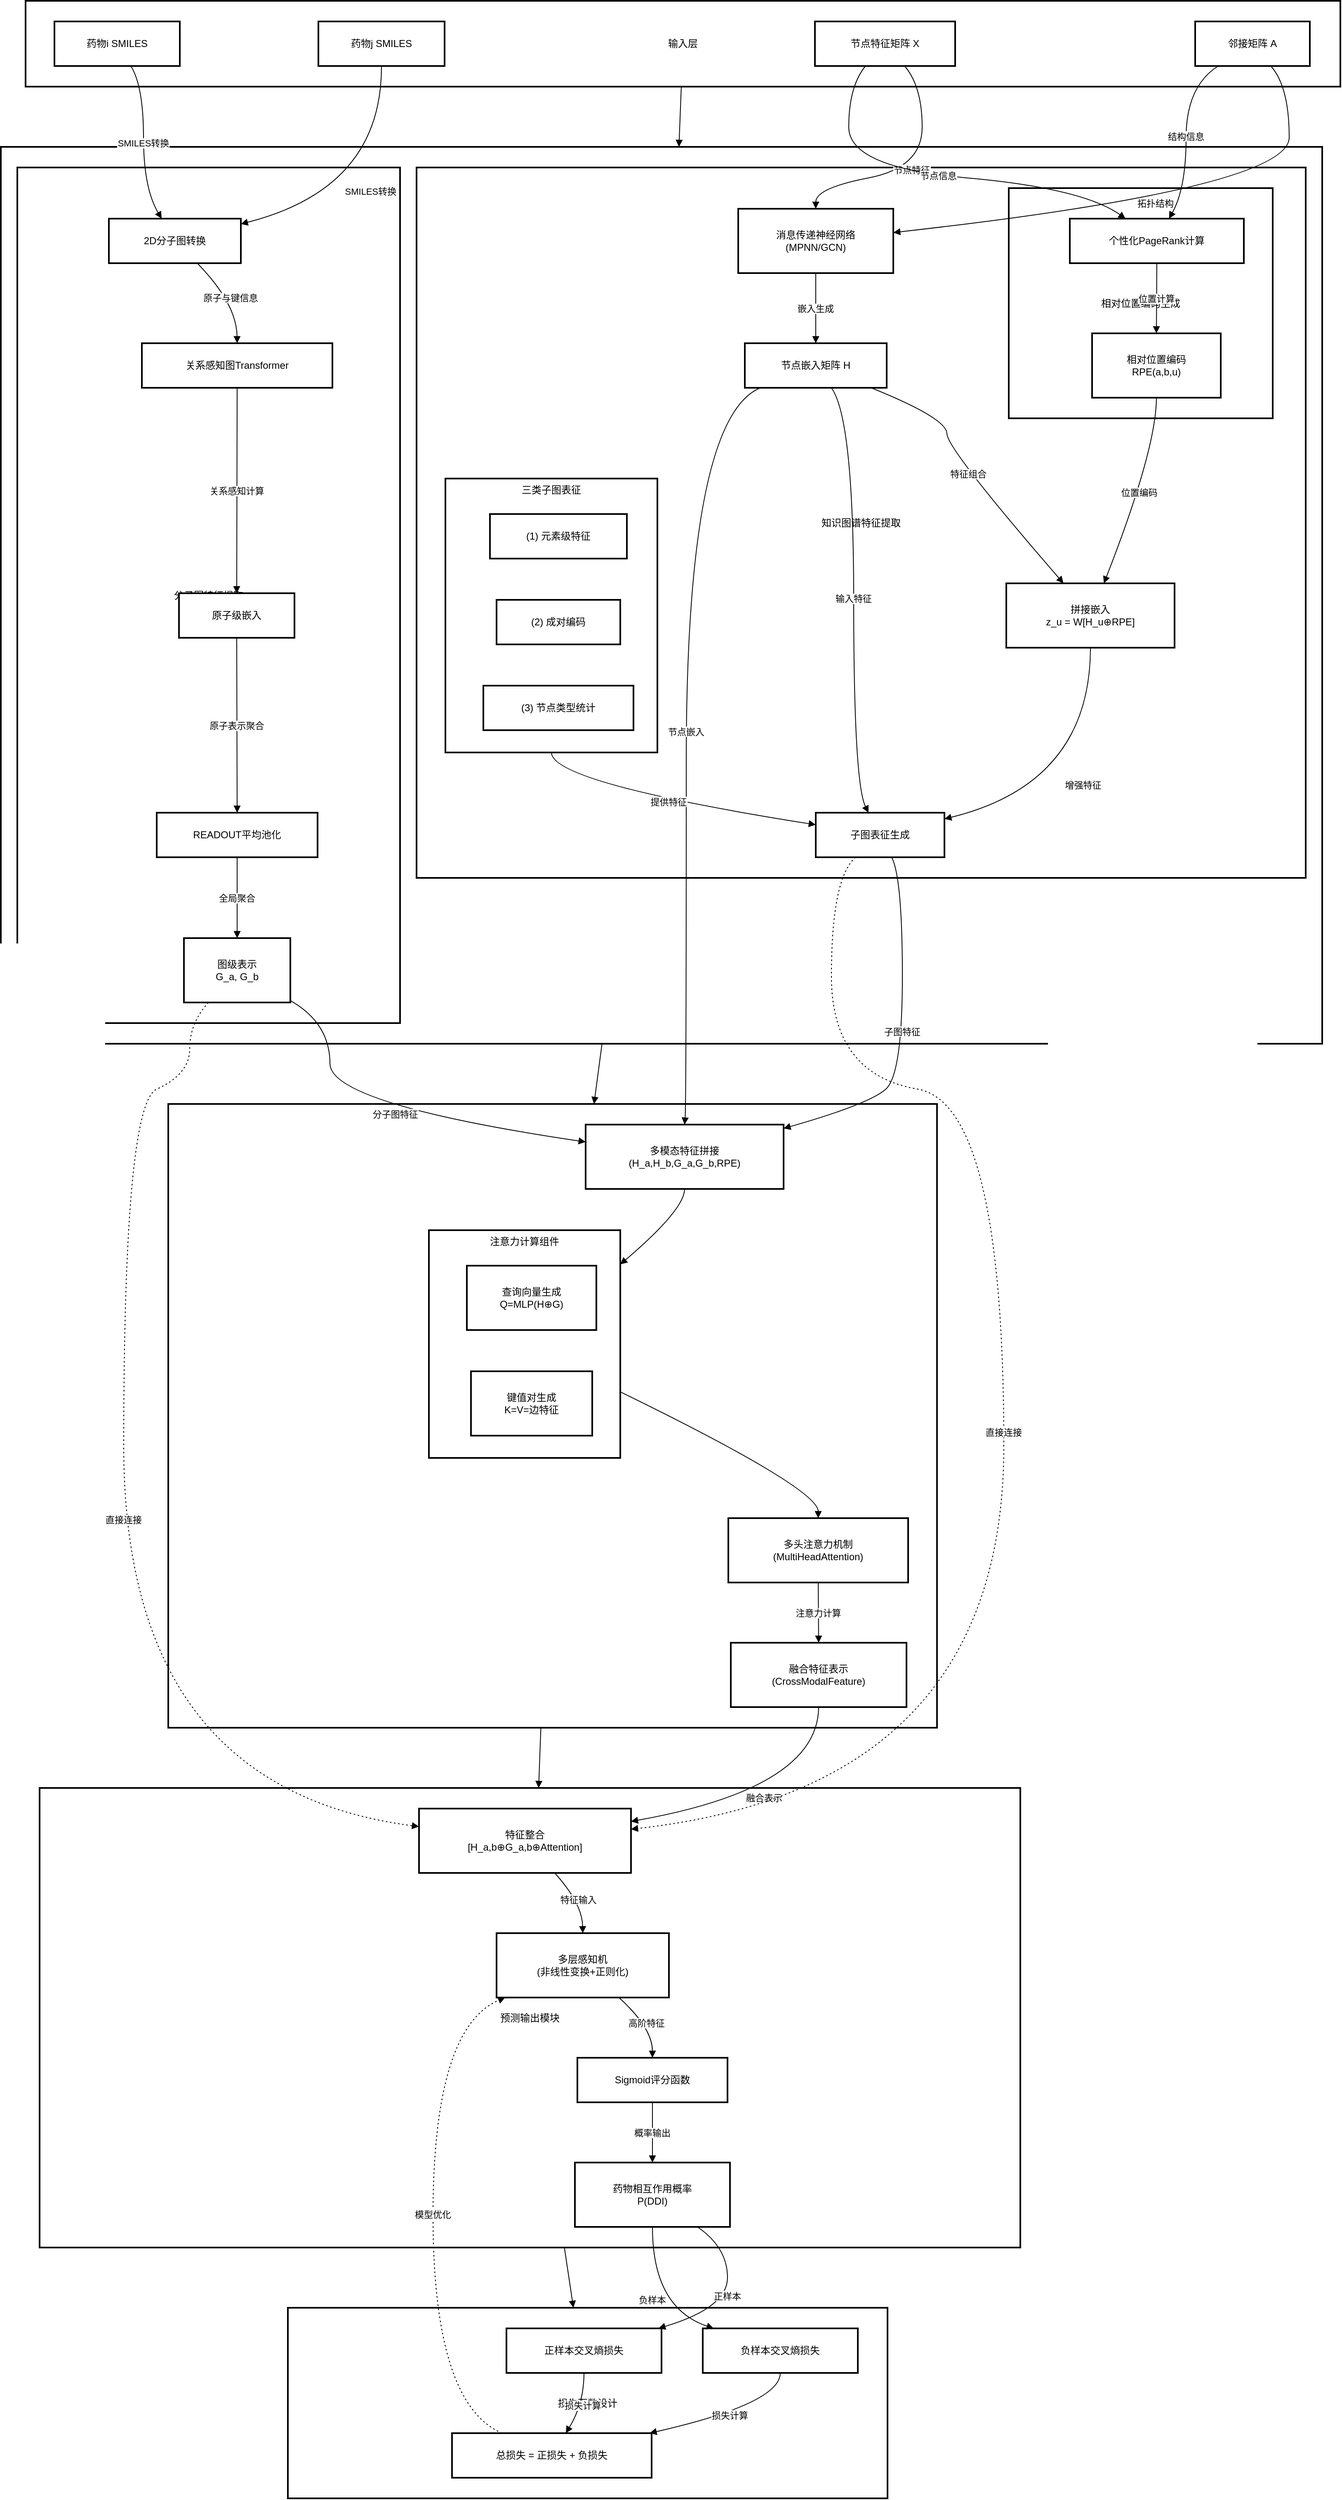 <mxfile version="26.2.3" pages="2">
  <diagram name="第 1 页" id="1yufTH6R9nMQoPpMNEq9">
    <mxGraphModel dx="1543" dy="1175" grid="1" gridSize="10" guides="1" tooltips="1" connect="1" arrows="1" fold="1" page="1" pageScale="1" pageWidth="827" pageHeight="1169" math="0" shadow="0">
      <root>
        <mxCell id="0" />
        <mxCell id="1" parent="0" />
        <mxCell id="zuyVC5T2DHuvWs1-DYan-242" value="损失函数设计" style="whiteSpace=wrap;strokeWidth=2;" vertex="1" parent="1">
          <mxGeometry x="368" y="2816" width="727" height="231" as="geometry" />
        </mxCell>
        <mxCell id="zuyVC5T2DHuvWs1-DYan-243" value="预测输出模块" style="whiteSpace=wrap;strokeWidth=2;" vertex="1" parent="1">
          <mxGeometry x="67" y="2186" width="1189" height="557" as="geometry" />
        </mxCell>
        <mxCell id="zuyVC5T2DHuvWs1-DYan-244" value="跨模态信息融合模块" style="whiteSpace=wrap;strokeWidth=2;" vertex="1" parent="1">
          <mxGeometry x="223" y="1357" width="932" height="756" as="geometry" />
        </mxCell>
        <mxCell id="zuyVC5T2DHuvWs1-DYan-245" value="注意力计算组件" style="whiteSpace=wrap;strokeWidth=2;verticalAlign=top;" vertex="1" parent="1">
          <mxGeometry x="539" y="1510" width="232" height="276" as="geometry" />
        </mxCell>
        <mxCell id="zuyVC5T2DHuvWs1-DYan-246" value="查询向量生成&#xa;Q=MLP(H⊕G)" style="whiteSpace=wrap;strokeWidth=2;" vertex="1" parent="zuyVC5T2DHuvWs1-DYan-245">
          <mxGeometry x="46" y="43" width="157" height="78" as="geometry" />
        </mxCell>
        <mxCell id="zuyVC5T2DHuvWs1-DYan-247" value="键值对生成&#xa;K=V=边特征" style="whiteSpace=wrap;strokeWidth=2;" vertex="1" parent="zuyVC5T2DHuvWs1-DYan-245">
          <mxGeometry x="51" y="171" width="147" height="78" as="geometry" />
        </mxCell>
        <mxCell id="zuyVC5T2DHuvWs1-DYan-248" value="多尺度特征提取模块" style="whiteSpace=wrap;strokeWidth=2;" vertex="1" parent="1">
          <mxGeometry x="20" y="197" width="1602" height="1087" as="geometry" />
        </mxCell>
        <mxCell id="zuyVC5T2DHuvWs1-DYan-249" value="分子图特征提取" style="whiteSpace=wrap;strokeWidth=2;" vertex="1" parent="1">
          <mxGeometry x="40" y="222" width="464" height="1037" as="geometry" />
        </mxCell>
        <mxCell id="zuyVC5T2DHuvWs1-DYan-250" value="知识图谱特征提取" style="whiteSpace=wrap;strokeWidth=2;" vertex="1" parent="1">
          <mxGeometry x="524" y="222" width="1078" height="861" as="geometry" />
        </mxCell>
        <mxCell id="zuyVC5T2DHuvWs1-DYan-251" value="三类子图表征" style="whiteSpace=wrap;strokeWidth=2;verticalAlign=top;" vertex="1" parent="1">
          <mxGeometry x="559" y="599" width="257" height="332" as="geometry" />
        </mxCell>
        <mxCell id="zuyVC5T2DHuvWs1-DYan-252" value="(1) 元素级特征" style="whiteSpace=wrap;strokeWidth=2;" vertex="1" parent="zuyVC5T2DHuvWs1-DYan-251">
          <mxGeometry x="54" y="43" width="166" height="54" as="geometry" />
        </mxCell>
        <mxCell id="zuyVC5T2DHuvWs1-DYan-253" value="(2) 成对编码" style="whiteSpace=wrap;strokeWidth=2;" vertex="1" parent="zuyVC5T2DHuvWs1-DYan-251">
          <mxGeometry x="62" y="147" width="150" height="54" as="geometry" />
        </mxCell>
        <mxCell id="zuyVC5T2DHuvWs1-DYan-254" value="(3) 节点类型统计" style="whiteSpace=wrap;strokeWidth=2;" vertex="1" parent="zuyVC5T2DHuvWs1-DYan-251">
          <mxGeometry x="46" y="251" width="182" height="54" as="geometry" />
        </mxCell>
        <mxCell id="zuyVC5T2DHuvWs1-DYan-255" value="相对位置编码生成" style="whiteSpace=wrap;strokeWidth=2;" vertex="1" parent="1">
          <mxGeometry x="1242" y="247" width="320" height="279" as="geometry" />
        </mxCell>
        <mxCell id="zuyVC5T2DHuvWs1-DYan-256" value="输入层" style="whiteSpace=wrap;strokeWidth=2;" vertex="1" parent="1">
          <mxGeometry x="50" y="20" width="1594" height="104" as="geometry" />
        </mxCell>
        <mxCell id="zuyVC5T2DHuvWs1-DYan-257" value="药物i SMILES" style="whiteSpace=wrap;strokeWidth=2;" vertex="1" parent="1">
          <mxGeometry x="85" y="45" width="152" height="54" as="geometry" />
        </mxCell>
        <mxCell id="zuyVC5T2DHuvWs1-DYan-258" value="药物j SMILES" style="whiteSpace=wrap;strokeWidth=2;" vertex="1" parent="1">
          <mxGeometry x="405" y="45" width="153" height="54" as="geometry" />
        </mxCell>
        <mxCell id="zuyVC5T2DHuvWs1-DYan-259" value="节点特征矩阵 X" style="whiteSpace=wrap;strokeWidth=2;" vertex="1" parent="1">
          <mxGeometry x="1007" y="45" width="170" height="54" as="geometry" />
        </mxCell>
        <mxCell id="zuyVC5T2DHuvWs1-DYan-260" value="邻接矩阵 A" style="whiteSpace=wrap;strokeWidth=2;" vertex="1" parent="1">
          <mxGeometry x="1468" y="45" width="139" height="54" as="geometry" />
        </mxCell>
        <mxCell id="zuyVC5T2DHuvWs1-DYan-261" value="消息传递神经网络&#xa;(MPNN/GCN)" style="whiteSpace=wrap;strokeWidth=2;" vertex="1" parent="1">
          <mxGeometry x="914" y="272" width="188" height="78" as="geometry" />
        </mxCell>
        <mxCell id="zuyVC5T2DHuvWs1-DYan-262" value="节点嵌入矩阵 H" style="whiteSpace=wrap;strokeWidth=2;" vertex="1" parent="1">
          <mxGeometry x="922" y="435" width="172" height="54" as="geometry" />
        </mxCell>
        <mxCell id="zuyVC5T2DHuvWs1-DYan-263" value="个性化PageRank计算" style="whiteSpace=wrap;strokeWidth=2;" vertex="1" parent="1">
          <mxGeometry x="1316" y="284" width="211" height="54" as="geometry" />
        </mxCell>
        <mxCell id="zuyVC5T2DHuvWs1-DYan-264" value="相对位置编码&#xa;RPE(a,b,u)" style="whiteSpace=wrap;strokeWidth=2;" vertex="1" parent="1">
          <mxGeometry x="1343" y="423" width="156" height="78" as="geometry" />
        </mxCell>
        <mxCell id="zuyVC5T2DHuvWs1-DYan-265" value="拼接嵌入&#xa;z_u = W[H_u⊕RPE]" style="whiteSpace=wrap;strokeWidth=2;" vertex="1" parent="1">
          <mxGeometry x="1239" y="726" width="204" height="78" as="geometry" />
        </mxCell>
        <mxCell id="zuyVC5T2DHuvWs1-DYan-266" value="子图表征生成" style="whiteSpace=wrap;strokeWidth=2;" vertex="1" parent="1">
          <mxGeometry x="1008" y="1004" width="156" height="54" as="geometry" />
        </mxCell>
        <mxCell id="zuyVC5T2DHuvWs1-DYan-267" value="2D分子图转换" style="whiteSpace=wrap;strokeWidth=2;" vertex="1" parent="1">
          <mxGeometry x="151" y="284" width="160" height="54" as="geometry" />
        </mxCell>
        <mxCell id="zuyVC5T2DHuvWs1-DYan-268" value="关系感知图Transformer" style="whiteSpace=wrap;strokeWidth=2;" vertex="1" parent="1">
          <mxGeometry x="191" y="435" width="231" height="54" as="geometry" />
        </mxCell>
        <mxCell id="zuyVC5T2DHuvWs1-DYan-269" value="原子级嵌入" style="whiteSpace=wrap;strokeWidth=2;" vertex="1" parent="1">
          <mxGeometry x="236" y="738" width="140" height="54" as="geometry" />
        </mxCell>
        <mxCell id="zuyVC5T2DHuvWs1-DYan-270" value="READOUT平均池化" style="whiteSpace=wrap;strokeWidth=2;" vertex="1" parent="1">
          <mxGeometry x="209" y="1004" width="195" height="54" as="geometry" />
        </mxCell>
        <mxCell id="zuyVC5T2DHuvWs1-DYan-271" value="图级表示&#xa;G_a, G_b" style="whiteSpace=wrap;strokeWidth=2;" vertex="1" parent="1">
          <mxGeometry x="242" y="1156" width="129" height="78" as="geometry" />
        </mxCell>
        <mxCell id="zuyVC5T2DHuvWs1-DYan-272" value="多模态特征拼接&#xa;(H_a,H_b,G_a,G_b,RPE)" style="whiteSpace=wrap;strokeWidth=2;" vertex="1" parent="1">
          <mxGeometry x="729" y="1382" width="240" height="78" as="geometry" />
        </mxCell>
        <mxCell id="zuyVC5T2DHuvWs1-DYan-273" value="多头注意力机制&#xa;(MultiHeadAttention)" style="whiteSpace=wrap;strokeWidth=2;" vertex="1" parent="1">
          <mxGeometry x="902" y="1859" width="218" height="78" as="geometry" />
        </mxCell>
        <mxCell id="zuyVC5T2DHuvWs1-DYan-274" value="融合特征表示&#xa;(CrossModalFeature)" style="whiteSpace=wrap;strokeWidth=2;" vertex="1" parent="1">
          <mxGeometry x="905" y="2010" width="213" height="78" as="geometry" />
        </mxCell>
        <mxCell id="zuyVC5T2DHuvWs1-DYan-275" value="特征整合&#xa;[H_a,b⊕G_a,b⊕Attention]" style="whiteSpace=wrap;strokeWidth=2;" vertex="1" parent="1">
          <mxGeometry x="527" y="2211" width="257" height="78" as="geometry" />
        </mxCell>
        <mxCell id="zuyVC5T2DHuvWs1-DYan-276" value="多层感知机&#xa;(非线性变换+正则化)" style="whiteSpace=wrap;strokeWidth=2;" vertex="1" parent="1">
          <mxGeometry x="621" y="2362" width="209" height="78" as="geometry" />
        </mxCell>
        <mxCell id="zuyVC5T2DHuvWs1-DYan-277" value="Sigmoid评分函数" style="whiteSpace=wrap;strokeWidth=2;" vertex="1" parent="1">
          <mxGeometry x="719" y="2513" width="182" height="54" as="geometry" />
        </mxCell>
        <mxCell id="zuyVC5T2DHuvWs1-DYan-278" value="药物相互作用概率&#xa;P(DDI)" style="whiteSpace=wrap;strokeWidth=2;" vertex="1" parent="1">
          <mxGeometry x="716" y="2640" width="188" height="78" as="geometry" />
        </mxCell>
        <mxCell id="zuyVC5T2DHuvWs1-DYan-279" value="正样本交叉熵损失" style="whiteSpace=wrap;strokeWidth=2;" vertex="1" parent="1">
          <mxGeometry x="633" y="2841" width="188" height="54" as="geometry" />
        </mxCell>
        <mxCell id="zuyVC5T2DHuvWs1-DYan-280" value="负样本交叉熵损失" style="whiteSpace=wrap;strokeWidth=2;" vertex="1" parent="1">
          <mxGeometry x="871" y="2841" width="188" height="54" as="geometry" />
        </mxCell>
        <mxCell id="zuyVC5T2DHuvWs1-DYan-281" value="总损失 = 正损失 + 负损失" style="whiteSpace=wrap;strokeWidth=2;" vertex="1" parent="1">
          <mxGeometry x="567" y="2968" width="242" height="54" as="geometry" />
        </mxCell>
        <mxCell id="zuyVC5T2DHuvWs1-DYan-282" value="SMILES转换" style="curved=1;startArrow=none;endArrow=block;exitX=0.61;exitY=1;entryX=0.4;entryY=0;rounded=0;" edge="1" parent="1" source="zuyVC5T2DHuvWs1-DYan-257" target="zuyVC5T2DHuvWs1-DYan-267">
          <mxGeometry relative="1" as="geometry">
            <Array as="points">
              <mxPoint x="193" y="124" />
              <mxPoint x="193" y="247" />
            </Array>
          </mxGeometry>
        </mxCell>
        <mxCell id="zuyVC5T2DHuvWs1-DYan-283" value="SMILES转换" style="curved=1;startArrow=none;endArrow=block;exitX=0.5;exitY=1;entryX=1;entryY=0.12;rounded=0;" edge="1" parent="1" source="zuyVC5T2DHuvWs1-DYan-258" target="zuyVC5T2DHuvWs1-DYan-267">
          <mxGeometry relative="1" as="geometry">
            <Array as="points">
              <mxPoint x="482" y="247" />
            </Array>
          </mxGeometry>
        </mxCell>
        <mxCell id="zuyVC5T2DHuvWs1-DYan-284" value="节点特征" style="curved=1;startArrow=none;endArrow=block;exitX=0.64;exitY=1;entryX=0.5;entryY=0;rounded=0;" edge="1" parent="1" source="zuyVC5T2DHuvWs1-DYan-259" target="zuyVC5T2DHuvWs1-DYan-261">
          <mxGeometry relative="1" as="geometry">
            <Array as="points">
              <mxPoint x="1137" y="124" />
              <mxPoint x="1137" y="222" />
              <mxPoint x="1008" y="247" />
            </Array>
          </mxGeometry>
        </mxCell>
        <mxCell id="zuyVC5T2DHuvWs1-DYan-285" value="拓扑结构" style="curved=1;startArrow=none;endArrow=block;exitX=0.66;exitY=1;entryX=1;entryY=0.37;rounded=0;" edge="1" parent="1" source="zuyVC5T2DHuvWs1-DYan-260" target="zuyVC5T2DHuvWs1-DYan-261">
          <mxGeometry relative="1" as="geometry">
            <Array as="points">
              <mxPoint x="1582" y="124" />
              <mxPoint x="1582" y="247" />
            </Array>
          </mxGeometry>
        </mxCell>
        <mxCell id="zuyVC5T2DHuvWs1-DYan-286" value="节点信息" style="curved=1;startArrow=none;endArrow=block;exitX=0.36;exitY=1;entryX=0.32;entryY=0;rounded=0;" edge="1" parent="1" source="zuyVC5T2DHuvWs1-DYan-259" target="zuyVC5T2DHuvWs1-DYan-263">
          <mxGeometry relative="1" as="geometry">
            <Array as="points">
              <mxPoint x="1048" y="124" />
              <mxPoint x="1048" y="222" />
              <mxPoint x="1332" y="247" />
            </Array>
          </mxGeometry>
        </mxCell>
        <mxCell id="zuyVC5T2DHuvWs1-DYan-287" value="结构信息" style="curved=1;startArrow=none;endArrow=block;exitX=0.2;exitY=1;entryX=0.57;entryY=0;rounded=0;" edge="1" parent="1" source="zuyVC5T2DHuvWs1-DYan-260" target="zuyVC5T2DHuvWs1-DYan-263">
          <mxGeometry relative="1" as="geometry">
            <Array as="points">
              <mxPoint x="1457" y="124" />
              <mxPoint x="1457" y="247" />
            </Array>
          </mxGeometry>
        </mxCell>
        <mxCell id="zuyVC5T2DHuvWs1-DYan-288" value="嵌入生成" style="curved=1;startArrow=none;endArrow=block;exitX=0.5;exitY=1;entryX=0.5;entryY=0;rounded=0;" edge="1" parent="1" source="zuyVC5T2DHuvWs1-DYan-261" target="zuyVC5T2DHuvWs1-DYan-262">
          <mxGeometry relative="1" as="geometry">
            <Array as="points" />
          </mxGeometry>
        </mxCell>
        <mxCell id="zuyVC5T2DHuvWs1-DYan-289" value="位置计算" style="curved=1;startArrow=none;endArrow=block;exitX=0.5;exitY=1;entryX=0.5;entryY=0;rounded=0;" edge="1" parent="1" source="zuyVC5T2DHuvWs1-DYan-263" target="zuyVC5T2DHuvWs1-DYan-264">
          <mxGeometry relative="1" as="geometry">
            <Array as="points" />
          </mxGeometry>
        </mxCell>
        <mxCell id="zuyVC5T2DHuvWs1-DYan-290" value="特征组合" style="curved=1;startArrow=none;endArrow=block;exitX=0.89;exitY=1;entryX=0.34;entryY=0;rounded=0;" edge="1" parent="1" source="zuyVC5T2DHuvWs1-DYan-262" target="zuyVC5T2DHuvWs1-DYan-265">
          <mxGeometry relative="1" as="geometry">
            <Array as="points">
              <mxPoint x="1167" y="526" />
              <mxPoint x="1167" y="563" />
            </Array>
          </mxGeometry>
        </mxCell>
        <mxCell id="zuyVC5T2DHuvWs1-DYan-291" value="位置编码" style="curved=1;startArrow=none;endArrow=block;exitX=0.5;exitY=1;entryX=0.58;entryY=0;rounded=0;" edge="1" parent="1" source="zuyVC5T2DHuvWs1-DYan-264" target="zuyVC5T2DHuvWs1-DYan-265">
          <mxGeometry relative="1" as="geometry">
            <Array as="points">
              <mxPoint x="1421" y="563" />
            </Array>
          </mxGeometry>
        </mxCell>
        <mxCell id="zuyVC5T2DHuvWs1-DYan-292" value="输入特征" style="curved=1;startArrow=none;endArrow=block;exitX=0.61;exitY=1;entryX=0.41;entryY=0;rounded=0;" edge="1" parent="1" source="zuyVC5T2DHuvWs1-DYan-262" target="zuyVC5T2DHuvWs1-DYan-266">
          <mxGeometry relative="1" as="geometry">
            <Array as="points">
              <mxPoint x="1054" y="526" />
              <mxPoint x="1054" y="968" />
            </Array>
          </mxGeometry>
        </mxCell>
        <mxCell id="zuyVC5T2DHuvWs1-DYan-293" value="增强特征" style="curved=1;startArrow=none;endArrow=block;exitX=0.5;exitY=1;entryX=1;entryY=0.14;rounded=0;" edge="1" parent="1" source="zuyVC5T2DHuvWs1-DYan-265" target="zuyVC5T2DHuvWs1-DYan-266">
          <mxGeometry relative="1" as="geometry">
            <Array as="points">
              <mxPoint x="1341" y="968" />
            </Array>
          </mxGeometry>
        </mxCell>
        <mxCell id="zuyVC5T2DHuvWs1-DYan-294" value="原子与键信息" style="curved=1;startArrow=none;endArrow=block;exitX=0.67;exitY=1;entryX=0.5;entryY=0;rounded=0;" edge="1" parent="1" source="zuyVC5T2DHuvWs1-DYan-267" target="zuyVC5T2DHuvWs1-DYan-268">
          <mxGeometry relative="1" as="geometry">
            <Array as="points">
              <mxPoint x="306" y="387" />
            </Array>
          </mxGeometry>
        </mxCell>
        <mxCell id="zuyVC5T2DHuvWs1-DYan-295" value="关系感知计算" style="curved=1;startArrow=none;endArrow=block;exitX=0.5;exitY=1;entryX=0.5;entryY=0;rounded=0;" edge="1" parent="1" source="zuyVC5T2DHuvWs1-DYan-268" target="zuyVC5T2DHuvWs1-DYan-269">
          <mxGeometry relative="1" as="geometry">
            <Array as="points" />
          </mxGeometry>
        </mxCell>
        <mxCell id="zuyVC5T2DHuvWs1-DYan-296" value="原子表示聚合" style="curved=1;startArrow=none;endArrow=block;exitX=0.5;exitY=1;entryX=0.5;entryY=0;rounded=0;" edge="1" parent="1" source="zuyVC5T2DHuvWs1-DYan-269" target="zuyVC5T2DHuvWs1-DYan-270">
          <mxGeometry relative="1" as="geometry">
            <Array as="points" />
          </mxGeometry>
        </mxCell>
        <mxCell id="zuyVC5T2DHuvWs1-DYan-297" value="全局聚合" style="curved=1;startArrow=none;endArrow=block;exitX=0.5;exitY=1;entryX=0.5;entryY=0;rounded=0;" edge="1" parent="1" source="zuyVC5T2DHuvWs1-DYan-270" target="zuyVC5T2DHuvWs1-DYan-271">
          <mxGeometry relative="1" as="geometry">
            <Array as="points" />
          </mxGeometry>
        </mxCell>
        <mxCell id="zuyVC5T2DHuvWs1-DYan-298" value="子图特征" style="curved=1;startArrow=none;endArrow=block;exitX=0.59;exitY=1;entryX=1;entryY=0.06;rounded=0;" edge="1" parent="1" source="zuyVC5T2DHuvWs1-DYan-266" target="zuyVC5T2DHuvWs1-DYan-272">
          <mxGeometry relative="1" as="geometry">
            <Array as="points">
              <mxPoint x="1113" y="1083" />
              <mxPoint x="1113" y="1321" />
              <mxPoint x="1073" y="1357" />
            </Array>
          </mxGeometry>
        </mxCell>
        <mxCell id="zuyVC5T2DHuvWs1-DYan-299" value="分子图特征" style="curved=1;startArrow=none;endArrow=block;exitX=1;exitY=0.97;entryX=0;entryY=0.27;rounded=0;" edge="1" parent="1" source="zuyVC5T2DHuvWs1-DYan-271" target="zuyVC5T2DHuvWs1-DYan-272">
          <mxGeometry relative="1" as="geometry">
            <Array as="points">
              <mxPoint x="419" y="1259" />
              <mxPoint x="419" y="1357" />
            </Array>
          </mxGeometry>
        </mxCell>
        <mxCell id="zuyVC5T2DHuvWs1-DYan-300" value="节点嵌入" style="curved=1;startArrow=none;endArrow=block;exitX=0.11;exitY=1;entryX=0.5;entryY=0;rounded=0;" edge="1" parent="1" source="zuyVC5T2DHuvWs1-DYan-262" target="zuyVC5T2DHuvWs1-DYan-272">
          <mxGeometry relative="1" as="geometry">
            <Array as="points">
              <mxPoint x="851" y="526" />
              <mxPoint x="851" y="1357" />
            </Array>
          </mxGeometry>
        </mxCell>
        <mxCell id="zuyVC5T2DHuvWs1-DYan-301" value="注意力计算" style="curved=1;startArrow=none;endArrow=block;exitX=0.5;exitY=1;entryX=0.5;entryY=0;rounded=0;" edge="1" parent="1" source="zuyVC5T2DHuvWs1-DYan-273" target="zuyVC5T2DHuvWs1-DYan-274">
          <mxGeometry relative="1" as="geometry">
            <Array as="points" />
          </mxGeometry>
        </mxCell>
        <mxCell id="zuyVC5T2DHuvWs1-DYan-302" value="融合表示" style="curved=1;startArrow=none;endArrow=block;exitX=0.5;exitY=1;entryX=1;entryY=0.2;rounded=0;" edge="1" parent="1" source="zuyVC5T2DHuvWs1-DYan-274" target="zuyVC5T2DHuvWs1-DYan-275">
          <mxGeometry relative="1" as="geometry">
            <Array as="points">
              <mxPoint x="1011" y="2186" />
            </Array>
          </mxGeometry>
        </mxCell>
        <mxCell id="zuyVC5T2DHuvWs1-DYan-303" value="直接连接" style="curved=1;dashed=1;dashPattern=2 3;startArrow=none;endArrow=block;exitX=0.31;exitY=1;entryX=1;entryY=0.32;rounded=0;" edge="1" parent="1" source="zuyVC5T2DHuvWs1-DYan-266" target="zuyVC5T2DHuvWs1-DYan-275">
          <mxGeometry relative="1" as="geometry">
            <Array as="points">
              <mxPoint x="1027" y="1083" />
              <mxPoint x="1027" y="1321" />
              <mxPoint x="1236" y="1357" />
              <mxPoint x="1236" y="2186" />
            </Array>
          </mxGeometry>
        </mxCell>
        <mxCell id="zuyVC5T2DHuvWs1-DYan-304" value="直接连接" style="curved=1;dashed=1;dashPattern=2 3;startArrow=none;endArrow=block;exitX=0.23;exitY=1;entryX=0;entryY=0.28;rounded=0;" edge="1" parent="1" source="zuyVC5T2DHuvWs1-DYan-271" target="zuyVC5T2DHuvWs1-DYan-275">
          <mxGeometry relative="1" as="geometry">
            <Array as="points">
              <mxPoint x="249" y="1259" />
              <mxPoint x="249" y="1321" />
              <mxPoint x="169" y="1357" />
              <mxPoint x="169" y="2186" />
            </Array>
          </mxGeometry>
        </mxCell>
        <mxCell id="zuyVC5T2DHuvWs1-DYan-305" value="特征输入" style="curved=1;startArrow=none;endArrow=block;exitX=0.64;exitY=1;entryX=0.5;entryY=0;rounded=0;" edge="1" parent="1" source="zuyVC5T2DHuvWs1-DYan-275" target="zuyVC5T2DHuvWs1-DYan-276">
          <mxGeometry relative="1" as="geometry">
            <Array as="points">
              <mxPoint x="725" y="2326" />
            </Array>
          </mxGeometry>
        </mxCell>
        <mxCell id="zuyVC5T2DHuvWs1-DYan-306" value="高阶特征" style="curved=1;startArrow=none;endArrow=block;exitX=0.71;exitY=1;entryX=0.5;entryY=0;rounded=0;" edge="1" parent="1" source="zuyVC5T2DHuvWs1-DYan-276" target="zuyVC5T2DHuvWs1-DYan-277">
          <mxGeometry relative="1" as="geometry">
            <Array as="points">
              <mxPoint x="810" y="2477" />
            </Array>
          </mxGeometry>
        </mxCell>
        <mxCell id="zuyVC5T2DHuvWs1-DYan-307" value="概率输出" style="curved=1;startArrow=none;endArrow=block;exitX=0.5;exitY=1;entryX=0.5;entryY=0;rounded=0;" edge="1" parent="1" source="zuyVC5T2DHuvWs1-DYan-277" target="zuyVC5T2DHuvWs1-DYan-278">
          <mxGeometry relative="1" as="geometry">
            <Array as="points" />
          </mxGeometry>
        </mxCell>
        <mxCell id="zuyVC5T2DHuvWs1-DYan-308" value="正样本" style="curved=1;startArrow=none;endArrow=block;exitX=0.79;exitY=1;entryX=0.98;entryY=0;rounded=0;" edge="1" parent="1" source="zuyVC5T2DHuvWs1-DYan-278" target="zuyVC5T2DHuvWs1-DYan-279">
          <mxGeometry relative="1" as="geometry">
            <Array as="points">
              <mxPoint x="901" y="2743" />
              <mxPoint x="901" y="2816" />
            </Array>
          </mxGeometry>
        </mxCell>
        <mxCell id="zuyVC5T2DHuvWs1-DYan-309" value="负样本" style="curved=1;startArrow=none;endArrow=block;exitX=0.5;exitY=1;entryX=0.07;entryY=0;rounded=0;" edge="1" parent="1" source="zuyVC5T2DHuvWs1-DYan-278" target="zuyVC5T2DHuvWs1-DYan-280">
          <mxGeometry relative="1" as="geometry">
            <Array as="points">
              <mxPoint x="810" y="2816" />
            </Array>
          </mxGeometry>
        </mxCell>
        <mxCell id="zuyVC5T2DHuvWs1-DYan-310" value="损失计算" style="curved=1;startArrow=none;endArrow=block;exitX=0.5;exitY=1;entryX=0.57;entryY=0;rounded=0;" edge="1" parent="1" source="zuyVC5T2DHuvWs1-DYan-279" target="zuyVC5T2DHuvWs1-DYan-281">
          <mxGeometry relative="1" as="geometry">
            <Array as="points">
              <mxPoint x="727" y="2932" />
            </Array>
          </mxGeometry>
        </mxCell>
        <mxCell id="zuyVC5T2DHuvWs1-DYan-311" value="损失计算" style="curved=1;startArrow=none;endArrow=block;exitX=0.5;exitY=1;entryX=0.99;entryY=0;rounded=0;" edge="1" parent="1" source="zuyVC5T2DHuvWs1-DYan-280" target="zuyVC5T2DHuvWs1-DYan-281">
          <mxGeometry relative="1" as="geometry">
            <Array as="points">
              <mxPoint x="965" y="2932" />
            </Array>
          </mxGeometry>
        </mxCell>
        <mxCell id="zuyVC5T2DHuvWs1-DYan-312" value="模型优化" style="curved=1;dashed=1;dashPattern=2 3;startArrow=none;endArrow=block;exitX=0.25;exitY=0;entryX=0.05;entryY=1;rounded=0;" edge="1" parent="1" source="zuyVC5T2DHuvWs1-DYan-281" target="zuyVC5T2DHuvWs1-DYan-276">
          <mxGeometry relative="1" as="geometry">
            <Array as="points">
              <mxPoint x="544" y="2932" />
              <mxPoint x="544" y="2477" />
            </Array>
          </mxGeometry>
        </mxCell>
        <mxCell id="zuyVC5T2DHuvWs1-DYan-313" value="提供特征" style="curved=1;startArrow=none;endArrow=block;exitX=0.5;exitY=1;entryX=0;entryY=0.27;rounded=0;" edge="1" parent="1" source="zuyVC5T2DHuvWs1-DYan-251" target="zuyVC5T2DHuvWs1-DYan-266">
          <mxGeometry relative="1" as="geometry">
            <Array as="points">
              <mxPoint x="688" y="968" />
            </Array>
          </mxGeometry>
        </mxCell>
        <mxCell id="zuyVC5T2DHuvWs1-DYan-314" value="" style="curved=1;startArrow=none;endArrow=block;exitX=0.5;exitY=1;entryX=1;entryY=0.15;rounded=0;" edge="1" parent="1" source="zuyVC5T2DHuvWs1-DYan-272" target="zuyVC5T2DHuvWs1-DYan-245">
          <mxGeometry relative="1" as="geometry">
            <Array as="points">
              <mxPoint x="849" y="1485" />
            </Array>
          </mxGeometry>
        </mxCell>
        <mxCell id="zuyVC5T2DHuvWs1-DYan-315" value="" style="curved=1;startArrow=none;endArrow=block;exitX=1;exitY=0.71;entryX=0.5;entryY=0;rounded=0;" edge="1" parent="1" source="zuyVC5T2DHuvWs1-DYan-245" target="zuyVC5T2DHuvWs1-DYan-273">
          <mxGeometry relative="1" as="geometry">
            <Array as="points">
              <mxPoint x="1011" y="1823" />
            </Array>
          </mxGeometry>
        </mxCell>
        <mxCell id="zuyVC5T2DHuvWs1-DYan-316" value="" style="curved=1;startArrow=none;endArrow=block;rounded=0;" edge="1" parent="1" source="zuyVC5T2DHuvWs1-DYan-256" target="zuyVC5T2DHuvWs1-DYan-248">
          <mxGeometry relative="1" as="geometry">
            <Array as="points" />
          </mxGeometry>
        </mxCell>
        <mxCell id="zuyVC5T2DHuvWs1-DYan-317" value="" style="curved=1;startArrow=none;endArrow=block;rounded=0;" edge="1" parent="1" source="zuyVC5T2DHuvWs1-DYan-248" target="zuyVC5T2DHuvWs1-DYan-244">
          <mxGeometry relative="1" as="geometry">
            <Array as="points" />
          </mxGeometry>
        </mxCell>
        <mxCell id="zuyVC5T2DHuvWs1-DYan-318" value="" style="curved=1;startArrow=none;endArrow=block;rounded=0;" edge="1" parent="1" source="zuyVC5T2DHuvWs1-DYan-244" target="zuyVC5T2DHuvWs1-DYan-243">
          <mxGeometry relative="1" as="geometry">
            <Array as="points" />
          </mxGeometry>
        </mxCell>
        <mxCell id="zuyVC5T2DHuvWs1-DYan-319" value="" style="curved=1;startArrow=none;endArrow=block;rounded=0;" edge="1" parent="1" source="zuyVC5T2DHuvWs1-DYan-243" target="zuyVC5T2DHuvWs1-DYan-242">
          <mxGeometry relative="1" as="geometry">
            <Array as="points" />
          </mxGeometry>
        </mxCell>
      </root>
    </mxGraphModel>
  </diagram>
  <diagram id="QObLKG1ZqKSALLHReHto" name="第 2 页">
    <mxGraphModel dx="867" dy="764" grid="1" gridSize="10" guides="1" tooltips="1" connect="1" arrows="1" fold="1" page="1" pageScale="1" pageWidth="827" pageHeight="1169" math="0" shadow="0">
      <root>
        <mxCell id="0" />
        <mxCell id="1" parent="0" />
        <mxCell id="65TWlAwfV453biyPy-uw-27" value="" style="shape=table;childLayout=tableLayout;startSize=0;fillColor=none;collapsible=0;recursiveResize=0;expand=0;" vertex="1" parent="1">
          <mxGeometry x="40" y="320" width="120" height="120" as="geometry" />
        </mxCell>
        <mxCell id="65TWlAwfV453biyPy-uw-28" value="" style="shape=tableRow;horizontal=0;swimlaneHead=0;swimlaneBody=0;top=0;left=0;strokeColor=inherit;bottom=0;right=0;dropTarget=0;fontStyle=0;fillColor=none;points=[[0,0.5],[1,0.5]];portConstraint=eastwest;startSize=0;collapsible=0;recursiveResize=0;expand=0;" vertex="1" parent="65TWlAwfV453biyPy-uw-27">
          <mxGeometry width="120" height="120" as="geometry" />
        </mxCell>
        <mxCell id="65TWlAwfV453biyPy-uw-29" value="输入层" style="swimlane;swimlaneHead=0;swimlaneBody=0;fontStyle=0;strokeColor=inherit;connectable=0;fillColor=none;startSize=40;collapsible=0;recursiveResize=0;expand=0;" vertex="1" parent="65TWlAwfV453biyPy-uw-28">
          <mxGeometry width="120" height="120" as="geometry">
            <mxRectangle width="120" height="120" as="alternateBounds" />
          </mxGeometry>
        </mxCell>
        <mxCell id="65TWlAwfV453biyPy-uw-30" value="" style="shape=table;childLayout=tableLayout;startSize=0;fillColor=none;collapsible=0;recursiveResize=0;expand=0;" vertex="1" parent="1">
          <mxGeometry x="640" y="320" width="120" height="120" as="geometry" />
        </mxCell>
        <mxCell id="65TWlAwfV453biyPy-uw-31" value="" style="shape=tableRow;horizontal=0;swimlaneHead=0;swimlaneBody=0;top=0;left=0;strokeColor=inherit;bottom=0;right=0;dropTarget=0;fontStyle=0;fillColor=none;points=[[0,0.5],[1,0.5]];portConstraint=eastwest;startSize=40;collapsible=0;recursiveResize=0;expand=0;" vertex="1" parent="65TWlAwfV453biyPy-uw-30">
          <mxGeometry width="120" height="120" as="geometry" />
        </mxCell>
        <mxCell id="65TWlAwfV453biyPy-uw-32" value="" style="swimlane;swimlaneHead=0;swimlaneBody=0;fontStyle=0;strokeColor=inherit;connectable=0;fillColor=none;startSize=40;collapsible=0;recursiveResize=0;expand=0;" vertex="1" parent="65TWlAwfV453biyPy-uw-31">
          <mxGeometry x="40" width="80" height="120" as="geometry">
            <mxRectangle width="80" height="120" as="alternateBounds" />
          </mxGeometry>
        </mxCell>
        <mxCell id="65TWlAwfV453biyPy-uw-33" value="" style="shape=table;childLayout=tableLayout;startSize=0;fillColor=none;collapsible=0;recursiveResize=0;expand=0;" vertex="1" parent="1">
          <mxGeometry x="200" y="320" width="240" height="120" as="geometry" />
        </mxCell>
        <mxCell id="65TWlAwfV453biyPy-uw-34" value="" style="shape=tableRow;horizontal=0;swimlaneHead=0;swimlaneBody=0;top=0;left=0;strokeColor=inherit;bottom=0;right=0;dropTarget=0;fontStyle=0;fillColor=none;points=[[0,0.5],[1,0.5]];portConstraint=eastwest;startSize=40;collapsible=0;recursiveResize=0;expand=0;" vertex="1" parent="65TWlAwfV453biyPy-uw-33">
          <mxGeometry width="240" height="120" as="geometry" />
        </mxCell>
        <mxCell id="65TWlAwfV453biyPy-uw-35" value="" style="swimlane;swimlaneHead=0;swimlaneBody=0;fontStyle=0;strokeColor=inherit;connectable=0;fillColor=none;startSize=40;collapsible=0;recursiveResize=0;expand=0;" vertex="1" parent="65TWlAwfV453biyPy-uw-34">
          <mxGeometry x="40" width="100" height="120" as="geometry">
            <mxRectangle width="100" height="120" as="alternateBounds" />
          </mxGeometry>
        </mxCell>
        <mxCell id="65TWlAwfV453biyPy-uw-36" value="" style="swimlane;swimlaneHead=0;swimlaneBody=0;fontStyle=0;strokeColor=inherit;connectable=0;fillColor=none;startSize=40;collapsible=0;recursiveResize=0;expand=0;" vertex="1" parent="65TWlAwfV453biyPy-uw-34">
          <mxGeometry x="140" width="100" height="120" as="geometry">
            <mxRectangle width="100" height="120" as="alternateBounds" />
          </mxGeometry>
        </mxCell>
        <mxCell id="65TWlAwfV453biyPy-uw-41" value="" style="shape=table;childLayout=tableLayout;startSize=0;fillColor=none;collapsible=0;recursiveResize=0;expand=0;" vertex="1" parent="1">
          <mxGeometry x="480" y="260" width="120" height="240" as="geometry" />
        </mxCell>
        <mxCell id="65TWlAwfV453biyPy-uw-42" value="" style="shape=tableRow;horizontal=0;swimlaneHead=0;swimlaneBody=0;top=0;left=0;strokeColor=inherit;bottom=0;right=0;dropTarget=0;fontStyle=0;fillColor=none;points=[[0,0.5],[1,0.5]];portConstraint=eastwest;startSize=40;collapsible=0;recursiveResize=0;expand=0;" vertex="1" parent="65TWlAwfV453biyPy-uw-41">
          <mxGeometry width="120" height="120" as="geometry" />
        </mxCell>
        <mxCell id="65TWlAwfV453biyPy-uw-43" value="" style="swimlane;swimlaneHead=0;swimlaneBody=0;fontStyle=0;strokeColor=inherit;connectable=0;fillColor=none;startSize=40;collapsible=0;recursiveResize=0;expand=0;" vertex="1" parent="65TWlAwfV453biyPy-uw-42">
          <mxGeometry x="40" width="80" height="120" as="geometry">
            <mxRectangle width="80" height="120" as="alternateBounds" />
          </mxGeometry>
        </mxCell>
        <mxCell id="65TWlAwfV453biyPy-uw-44" value="" style="shape=tableRow;horizontal=0;swimlaneHead=0;swimlaneBody=0;top=0;left=0;strokeColor=inherit;bottom=0;right=0;dropTarget=0;fontStyle=0;fillColor=none;points=[[0,0.5],[1,0.5]];portConstraint=eastwest;startSize=40;collapsible=0;recursiveResize=0;expand=0;" vertex="1" parent="65TWlAwfV453biyPy-uw-41">
          <mxGeometry y="120" width="120" height="120" as="geometry" />
        </mxCell>
        <mxCell id="65TWlAwfV453biyPy-uw-45" value="" style="swimlane;swimlaneHead=0;swimlaneBody=0;fontStyle=0;connectable=0;strokeColor=inherit;fillColor=none;startSize=0;collapsible=0;recursiveResize=0;expand=0;" vertex="1" parent="65TWlAwfV453biyPy-uw-44">
          <mxGeometry x="40" width="80" height="120" as="geometry">
            <mxRectangle width="80" height="120" as="alternateBounds" />
          </mxGeometry>
        </mxCell>
      </root>
    </mxGraphModel>
  </diagram>
</mxfile>
